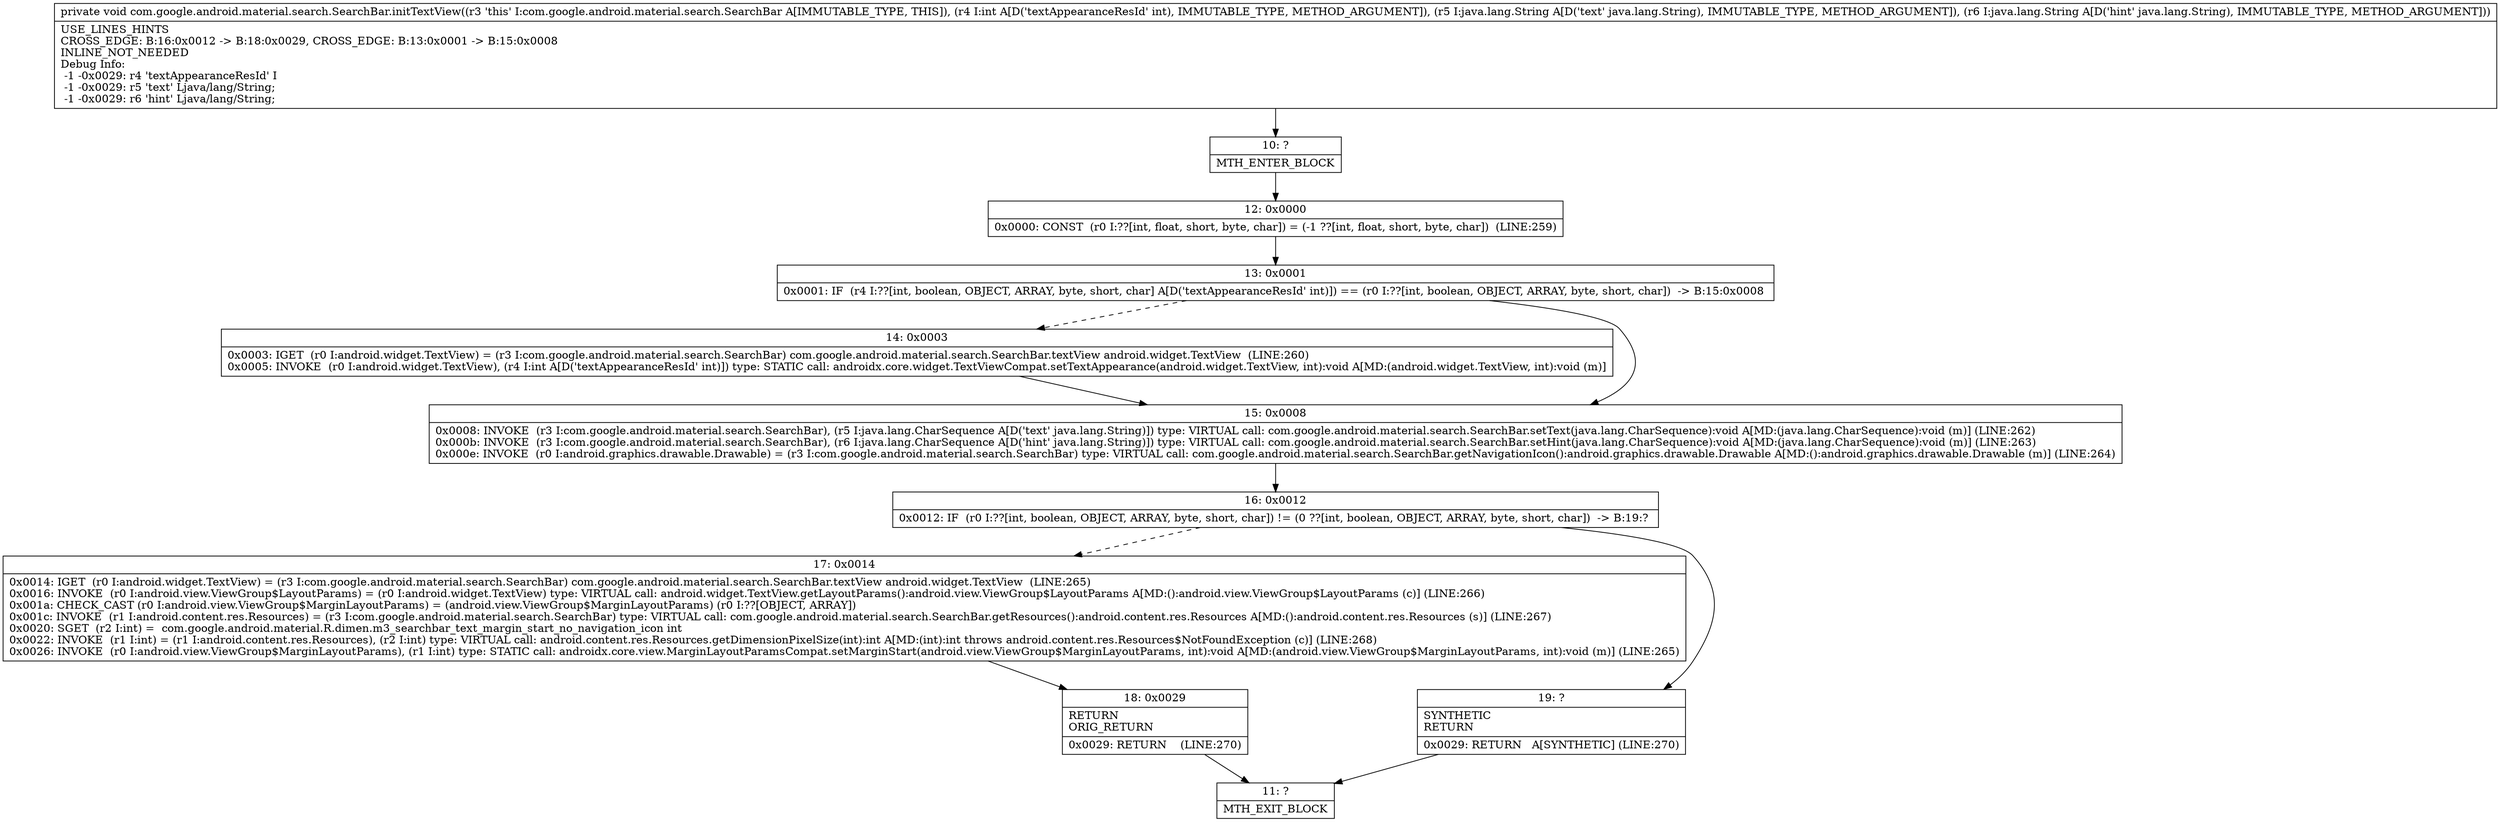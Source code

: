 digraph "CFG forcom.google.android.material.search.SearchBar.initTextView(ILjava\/lang\/String;Ljava\/lang\/String;)V" {
Node_10 [shape=record,label="{10\:\ ?|MTH_ENTER_BLOCK\l}"];
Node_12 [shape=record,label="{12\:\ 0x0000|0x0000: CONST  (r0 I:??[int, float, short, byte, char]) = (\-1 ??[int, float, short, byte, char])  (LINE:259)\l}"];
Node_13 [shape=record,label="{13\:\ 0x0001|0x0001: IF  (r4 I:??[int, boolean, OBJECT, ARRAY, byte, short, char] A[D('textAppearanceResId' int)]) == (r0 I:??[int, boolean, OBJECT, ARRAY, byte, short, char])  \-\> B:15:0x0008 \l}"];
Node_14 [shape=record,label="{14\:\ 0x0003|0x0003: IGET  (r0 I:android.widget.TextView) = (r3 I:com.google.android.material.search.SearchBar) com.google.android.material.search.SearchBar.textView android.widget.TextView  (LINE:260)\l0x0005: INVOKE  (r0 I:android.widget.TextView), (r4 I:int A[D('textAppearanceResId' int)]) type: STATIC call: androidx.core.widget.TextViewCompat.setTextAppearance(android.widget.TextView, int):void A[MD:(android.widget.TextView, int):void (m)]\l}"];
Node_15 [shape=record,label="{15\:\ 0x0008|0x0008: INVOKE  (r3 I:com.google.android.material.search.SearchBar), (r5 I:java.lang.CharSequence A[D('text' java.lang.String)]) type: VIRTUAL call: com.google.android.material.search.SearchBar.setText(java.lang.CharSequence):void A[MD:(java.lang.CharSequence):void (m)] (LINE:262)\l0x000b: INVOKE  (r3 I:com.google.android.material.search.SearchBar), (r6 I:java.lang.CharSequence A[D('hint' java.lang.String)]) type: VIRTUAL call: com.google.android.material.search.SearchBar.setHint(java.lang.CharSequence):void A[MD:(java.lang.CharSequence):void (m)] (LINE:263)\l0x000e: INVOKE  (r0 I:android.graphics.drawable.Drawable) = (r3 I:com.google.android.material.search.SearchBar) type: VIRTUAL call: com.google.android.material.search.SearchBar.getNavigationIcon():android.graphics.drawable.Drawable A[MD:():android.graphics.drawable.Drawable (m)] (LINE:264)\l}"];
Node_16 [shape=record,label="{16\:\ 0x0012|0x0012: IF  (r0 I:??[int, boolean, OBJECT, ARRAY, byte, short, char]) != (0 ??[int, boolean, OBJECT, ARRAY, byte, short, char])  \-\> B:19:? \l}"];
Node_17 [shape=record,label="{17\:\ 0x0014|0x0014: IGET  (r0 I:android.widget.TextView) = (r3 I:com.google.android.material.search.SearchBar) com.google.android.material.search.SearchBar.textView android.widget.TextView  (LINE:265)\l0x0016: INVOKE  (r0 I:android.view.ViewGroup$LayoutParams) = (r0 I:android.widget.TextView) type: VIRTUAL call: android.widget.TextView.getLayoutParams():android.view.ViewGroup$LayoutParams A[MD:():android.view.ViewGroup$LayoutParams (c)] (LINE:266)\l0x001a: CHECK_CAST (r0 I:android.view.ViewGroup$MarginLayoutParams) = (android.view.ViewGroup$MarginLayoutParams) (r0 I:??[OBJECT, ARRAY]) \l0x001c: INVOKE  (r1 I:android.content.res.Resources) = (r3 I:com.google.android.material.search.SearchBar) type: VIRTUAL call: com.google.android.material.search.SearchBar.getResources():android.content.res.Resources A[MD:():android.content.res.Resources (s)] (LINE:267)\l0x0020: SGET  (r2 I:int) =  com.google.android.material.R.dimen.m3_searchbar_text_margin_start_no_navigation_icon int \l0x0022: INVOKE  (r1 I:int) = (r1 I:android.content.res.Resources), (r2 I:int) type: VIRTUAL call: android.content.res.Resources.getDimensionPixelSize(int):int A[MD:(int):int throws android.content.res.Resources$NotFoundException (c)] (LINE:268)\l0x0026: INVOKE  (r0 I:android.view.ViewGroup$MarginLayoutParams), (r1 I:int) type: STATIC call: androidx.core.view.MarginLayoutParamsCompat.setMarginStart(android.view.ViewGroup$MarginLayoutParams, int):void A[MD:(android.view.ViewGroup$MarginLayoutParams, int):void (m)] (LINE:265)\l}"];
Node_18 [shape=record,label="{18\:\ 0x0029|RETURN\lORIG_RETURN\l|0x0029: RETURN    (LINE:270)\l}"];
Node_11 [shape=record,label="{11\:\ ?|MTH_EXIT_BLOCK\l}"];
Node_19 [shape=record,label="{19\:\ ?|SYNTHETIC\lRETURN\l|0x0029: RETURN   A[SYNTHETIC] (LINE:270)\l}"];
MethodNode[shape=record,label="{private void com.google.android.material.search.SearchBar.initTextView((r3 'this' I:com.google.android.material.search.SearchBar A[IMMUTABLE_TYPE, THIS]), (r4 I:int A[D('textAppearanceResId' int), IMMUTABLE_TYPE, METHOD_ARGUMENT]), (r5 I:java.lang.String A[D('text' java.lang.String), IMMUTABLE_TYPE, METHOD_ARGUMENT]), (r6 I:java.lang.String A[D('hint' java.lang.String), IMMUTABLE_TYPE, METHOD_ARGUMENT]))  | USE_LINES_HINTS\lCROSS_EDGE: B:16:0x0012 \-\> B:18:0x0029, CROSS_EDGE: B:13:0x0001 \-\> B:15:0x0008\lINLINE_NOT_NEEDED\lDebug Info:\l  \-1 \-0x0029: r4 'textAppearanceResId' I\l  \-1 \-0x0029: r5 'text' Ljava\/lang\/String;\l  \-1 \-0x0029: r6 'hint' Ljava\/lang\/String;\l}"];
MethodNode -> Node_10;Node_10 -> Node_12;
Node_12 -> Node_13;
Node_13 -> Node_14[style=dashed];
Node_13 -> Node_15;
Node_14 -> Node_15;
Node_15 -> Node_16;
Node_16 -> Node_17[style=dashed];
Node_16 -> Node_19;
Node_17 -> Node_18;
Node_18 -> Node_11;
Node_19 -> Node_11;
}

